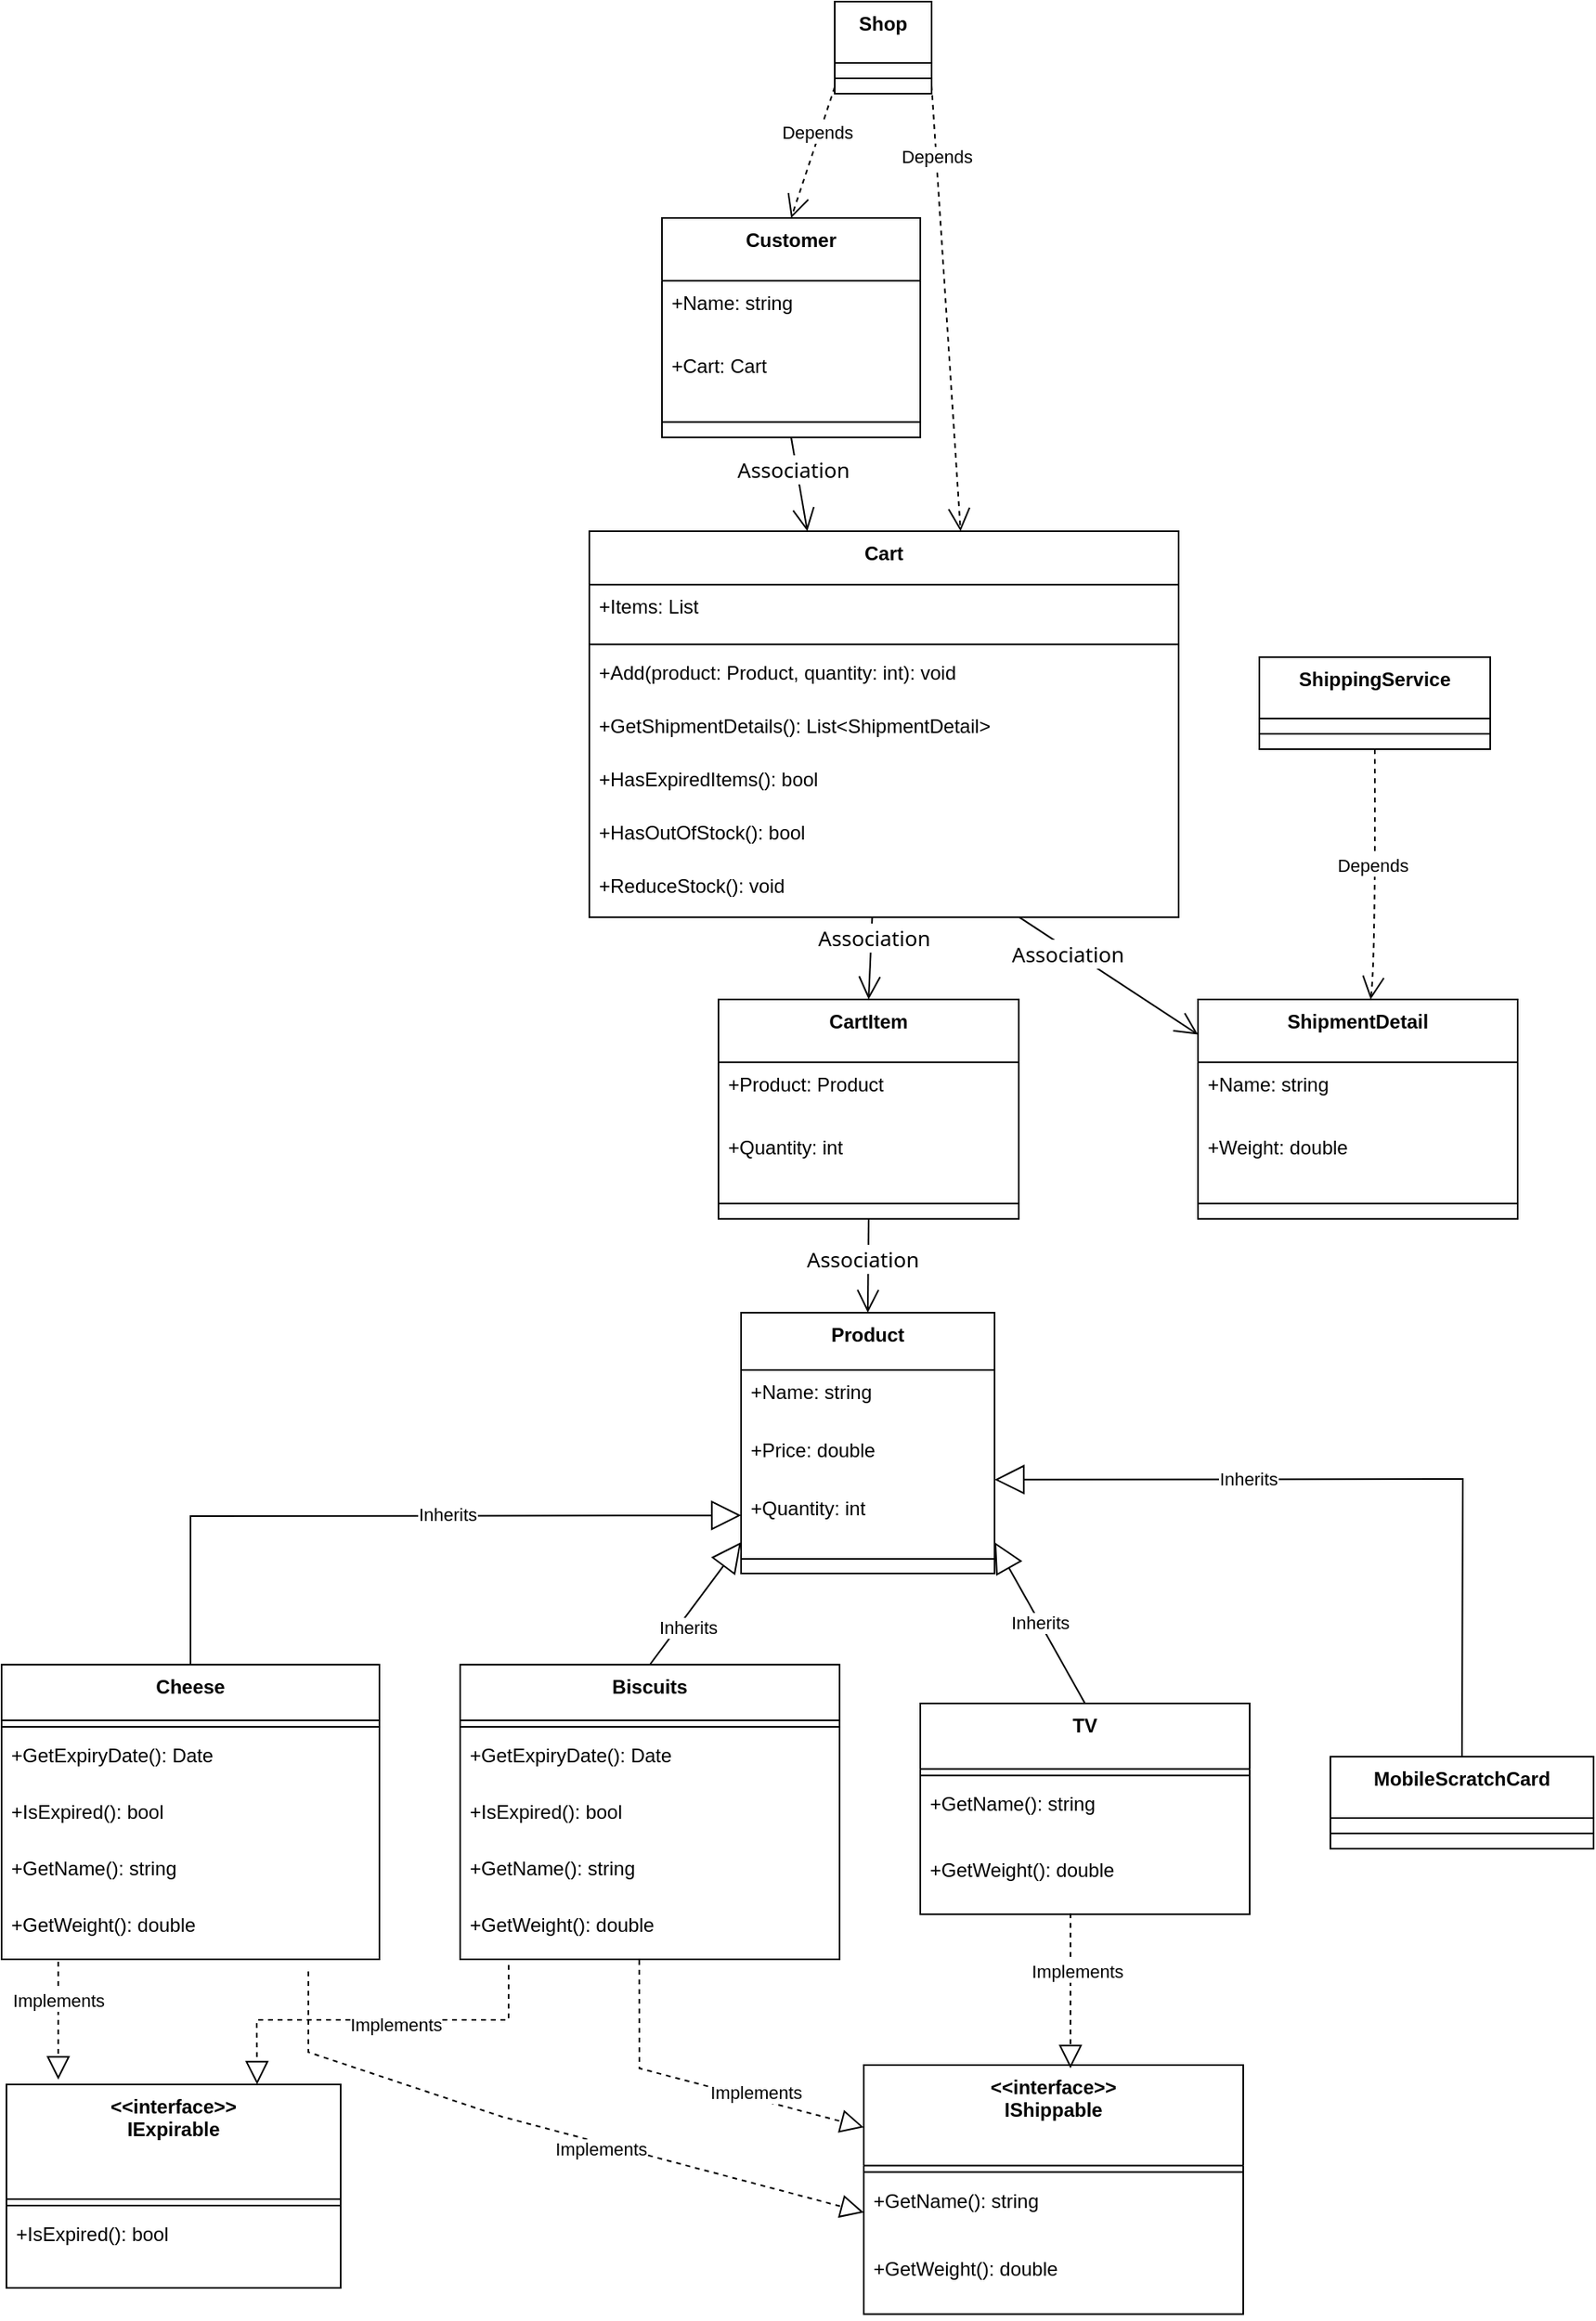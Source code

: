 <mxfile version="27.2.0">
  <diagram id="C5RBs43oDa-KdzZeNtuy" name="Page-1">
    <mxGraphModel dx="864" dy="452" grid="1" gridSize="10" guides="1" tooltips="1" connect="1" arrows="1" fold="1" page="1" pageScale="1" pageWidth="827" pageHeight="1169" math="0" shadow="0">
      <root>
        <mxCell id="WIyWlLk6GJQsqaUBKTNV-0" />
        <mxCell id="WIyWlLk6GJQsqaUBKTNV-1" parent="WIyWlLk6GJQsqaUBKTNV-0" />
        <mxCell id="1EAtNpMMTY39-ddTfPIR-1" value="Product" style="swimlane;fontStyle=1;align=center;verticalAlign=top;childLayout=stackLayout;horizontal=1;startSize=35.556;horizontalStack=0;resizeParent=1;resizeParentMax=0;resizeLast=0;collapsible=0;marginBottom=0;" vertex="1" parent="WIyWlLk6GJQsqaUBKTNV-1">
          <mxGeometry x="478" y="852" width="157" height="161.556" as="geometry" />
        </mxCell>
        <mxCell id="1EAtNpMMTY39-ddTfPIR-2" value="+Name: string" style="text;strokeColor=none;fillColor=none;align=left;verticalAlign=top;spacingLeft=4;spacingRight=4;overflow=hidden;rotatable=0;points=[[0,0.5],[1,0.5]];portConstraint=eastwest;" vertex="1" parent="1EAtNpMMTY39-ddTfPIR-1">
          <mxGeometry y="35.556" width="157" height="36" as="geometry" />
        </mxCell>
        <mxCell id="1EAtNpMMTY39-ddTfPIR-3" value="+Price: double" style="text;strokeColor=none;fillColor=none;align=left;verticalAlign=top;spacingLeft=4;spacingRight=4;overflow=hidden;rotatable=0;points=[[0,0.5],[1,0.5]];portConstraint=eastwest;" vertex="1" parent="1EAtNpMMTY39-ddTfPIR-1">
          <mxGeometry y="71.556" width="157" height="36" as="geometry" />
        </mxCell>
        <mxCell id="1EAtNpMMTY39-ddTfPIR-4" value="+Quantity: int" style="text;strokeColor=none;fillColor=none;align=left;verticalAlign=top;spacingLeft=4;spacingRight=4;overflow=hidden;rotatable=0;points=[[0,0.5],[1,0.5]];portConstraint=eastwest;" vertex="1" parent="1EAtNpMMTY39-ddTfPIR-1">
          <mxGeometry y="107.556" width="157" height="36" as="geometry" />
        </mxCell>
        <mxCell id="1EAtNpMMTY39-ddTfPIR-5" style="line;strokeWidth=1;fillColor=none;align=left;verticalAlign=middle;spacingTop=-1;spacingLeft=3;spacingRight=3;rotatable=0;labelPosition=right;points=[];portConstraint=eastwest;strokeColor=inherit;" vertex="1" parent="1EAtNpMMTY39-ddTfPIR-1">
          <mxGeometry y="143.556" width="157" height="18" as="geometry" />
        </mxCell>
        <mxCell id="1EAtNpMMTY39-ddTfPIR-6" value="Cheese" style="swimlane;fontStyle=1;align=center;verticalAlign=top;childLayout=stackLayout;horizontal=1;startSize=34.545;horizontalStack=0;resizeParent=1;resizeParentMax=0;resizeLast=0;collapsible=0;marginBottom=0;" vertex="1" parent="WIyWlLk6GJQsqaUBKTNV-1">
          <mxGeometry x="20" y="1070" width="234" height="182.545" as="geometry" />
        </mxCell>
        <mxCell id="1EAtNpMMTY39-ddTfPIR-7" style="line;strokeWidth=1;fillColor=none;align=left;verticalAlign=middle;spacingTop=-1;spacingLeft=3;spacingRight=3;rotatable=0;labelPosition=right;points=[];portConstraint=eastwest;strokeColor=inherit;" vertex="1" parent="1EAtNpMMTY39-ddTfPIR-6">
          <mxGeometry y="34.545" width="234" height="8" as="geometry" />
        </mxCell>
        <mxCell id="1EAtNpMMTY39-ddTfPIR-8" value="+GetExpiryDate(): Date" style="text;strokeColor=none;fillColor=none;align=left;verticalAlign=top;spacingLeft=4;spacingRight=4;overflow=hidden;rotatable=0;points=[[0,0.5],[1,0.5]];portConstraint=eastwest;" vertex="1" parent="1EAtNpMMTY39-ddTfPIR-6">
          <mxGeometry y="42.545" width="234" height="35" as="geometry" />
        </mxCell>
        <mxCell id="1EAtNpMMTY39-ddTfPIR-9" value="+IsExpired(): bool" style="text;strokeColor=none;fillColor=none;align=left;verticalAlign=top;spacingLeft=4;spacingRight=4;overflow=hidden;rotatable=0;points=[[0,0.5],[1,0.5]];portConstraint=eastwest;" vertex="1" parent="1EAtNpMMTY39-ddTfPIR-6">
          <mxGeometry y="77.545" width="234" height="35" as="geometry" />
        </mxCell>
        <mxCell id="1EAtNpMMTY39-ddTfPIR-10" value="+GetName(): string" style="text;strokeColor=none;fillColor=none;align=left;verticalAlign=top;spacingLeft=4;spacingRight=4;overflow=hidden;rotatable=0;points=[[0,0.5],[1,0.5]];portConstraint=eastwest;" vertex="1" parent="1EAtNpMMTY39-ddTfPIR-6">
          <mxGeometry y="112.545" width="234" height="35" as="geometry" />
        </mxCell>
        <mxCell id="1EAtNpMMTY39-ddTfPIR-11" value="+GetWeight(): double" style="text;strokeColor=none;fillColor=none;align=left;verticalAlign=top;spacingLeft=4;spacingRight=4;overflow=hidden;rotatable=0;points=[[0,0.5],[1,0.5]];portConstraint=eastwest;" vertex="1" parent="1EAtNpMMTY39-ddTfPIR-6">
          <mxGeometry y="147.545" width="234" height="35" as="geometry" />
        </mxCell>
        <mxCell id="1EAtNpMMTY39-ddTfPIR-12" value="Biscuits" style="swimlane;fontStyle=1;align=center;verticalAlign=top;childLayout=stackLayout;horizontal=1;startSize=34.545;horizontalStack=0;resizeParent=1;resizeParentMax=0;resizeLast=0;collapsible=0;marginBottom=0;" vertex="1" parent="WIyWlLk6GJQsqaUBKTNV-1">
          <mxGeometry x="304" y="1070" width="235" height="182.545" as="geometry" />
        </mxCell>
        <mxCell id="1EAtNpMMTY39-ddTfPIR-13" style="line;strokeWidth=1;fillColor=none;align=left;verticalAlign=middle;spacingTop=-1;spacingLeft=3;spacingRight=3;rotatable=0;labelPosition=right;points=[];portConstraint=eastwest;strokeColor=inherit;" vertex="1" parent="1EAtNpMMTY39-ddTfPIR-12">
          <mxGeometry y="34.545" width="235" height="8" as="geometry" />
        </mxCell>
        <mxCell id="1EAtNpMMTY39-ddTfPIR-14" value="+GetExpiryDate(): Date" style="text;strokeColor=none;fillColor=none;align=left;verticalAlign=top;spacingLeft=4;spacingRight=4;overflow=hidden;rotatable=0;points=[[0,0.5],[1,0.5]];portConstraint=eastwest;" vertex="1" parent="1EAtNpMMTY39-ddTfPIR-12">
          <mxGeometry y="42.545" width="235" height="35" as="geometry" />
        </mxCell>
        <mxCell id="1EAtNpMMTY39-ddTfPIR-15" value="+IsExpired(): bool" style="text;strokeColor=none;fillColor=none;align=left;verticalAlign=top;spacingLeft=4;spacingRight=4;overflow=hidden;rotatable=0;points=[[0,0.5],[1,0.5]];portConstraint=eastwest;" vertex="1" parent="1EAtNpMMTY39-ddTfPIR-12">
          <mxGeometry y="77.545" width="235" height="35" as="geometry" />
        </mxCell>
        <mxCell id="1EAtNpMMTY39-ddTfPIR-16" value="+GetName(): string" style="text;strokeColor=none;fillColor=none;align=left;verticalAlign=top;spacingLeft=4;spacingRight=4;overflow=hidden;rotatable=0;points=[[0,0.5],[1,0.5]];portConstraint=eastwest;" vertex="1" parent="1EAtNpMMTY39-ddTfPIR-12">
          <mxGeometry y="112.545" width="235" height="35" as="geometry" />
        </mxCell>
        <mxCell id="1EAtNpMMTY39-ddTfPIR-17" value="+GetWeight(): double" style="text;strokeColor=none;fillColor=none;align=left;verticalAlign=top;spacingLeft=4;spacingRight=4;overflow=hidden;rotatable=0;points=[[0,0.5],[1,0.5]];portConstraint=eastwest;" vertex="1" parent="1EAtNpMMTY39-ddTfPIR-12">
          <mxGeometry y="147.545" width="235" height="35" as="geometry" />
        </mxCell>
        <mxCell id="1EAtNpMMTY39-ddTfPIR-18" value="TV" style="swimlane;fontStyle=1;align=center;verticalAlign=top;childLayout=stackLayout;horizontal=1;startSize=40.571;horizontalStack=0;resizeParent=1;resizeParentMax=0;resizeLast=0;collapsible=0;marginBottom=0;" vertex="1" parent="WIyWlLk6GJQsqaUBKTNV-1">
          <mxGeometry x="589" y="1094" width="204" height="130.571" as="geometry" />
        </mxCell>
        <mxCell id="1EAtNpMMTY39-ddTfPIR-19" style="line;strokeWidth=1;fillColor=none;align=left;verticalAlign=middle;spacingTop=-1;spacingLeft=3;spacingRight=3;rotatable=0;labelPosition=right;points=[];portConstraint=eastwest;strokeColor=inherit;" vertex="1" parent="1EAtNpMMTY39-ddTfPIR-18">
          <mxGeometry y="40.571" width="204" height="8" as="geometry" />
        </mxCell>
        <mxCell id="1EAtNpMMTY39-ddTfPIR-20" value="+GetName(): string" style="text;strokeColor=none;fillColor=none;align=left;verticalAlign=top;spacingLeft=4;spacingRight=4;overflow=hidden;rotatable=0;points=[[0,0.5],[1,0.5]];portConstraint=eastwest;" vertex="1" parent="1EAtNpMMTY39-ddTfPIR-18">
          <mxGeometry y="48.571" width="204" height="41" as="geometry" />
        </mxCell>
        <mxCell id="1EAtNpMMTY39-ddTfPIR-21" value="+GetWeight(): double" style="text;strokeColor=none;fillColor=none;align=left;verticalAlign=top;spacingLeft=4;spacingRight=4;overflow=hidden;rotatable=0;points=[[0,0.5],[1,0.5]];portConstraint=eastwest;" vertex="1" parent="1EAtNpMMTY39-ddTfPIR-18">
          <mxGeometry y="89.571" width="204" height="41" as="geometry" />
        </mxCell>
        <mxCell id="1EAtNpMMTY39-ddTfPIR-22" value="MobileScratchCard" style="swimlane;fontStyle=1;align=center;verticalAlign=top;childLayout=stackLayout;horizontal=1;startSize=38;horizontalStack=0;resizeParent=1;resizeParentMax=0;resizeLast=0;collapsible=0;marginBottom=0;" vertex="1" parent="WIyWlLk6GJQsqaUBKTNV-1">
          <mxGeometry x="843" y="1127" width="163" height="57" as="geometry" />
        </mxCell>
        <mxCell id="1EAtNpMMTY39-ddTfPIR-23" style="line;strokeWidth=1;fillColor=none;align=left;verticalAlign=middle;spacingTop=-1;spacingLeft=3;spacingRight=3;rotatable=0;labelPosition=right;points=[];portConstraint=eastwest;strokeColor=inherit;" vertex="1" parent="1EAtNpMMTY39-ddTfPIR-22">
          <mxGeometry y="38" width="163" height="19" as="geometry" />
        </mxCell>
        <mxCell id="1EAtNpMMTY39-ddTfPIR-24" value="&lt;&lt;interface&gt;&gt;&#xa;IExpirable" style="swimlane;fontStyle=1;align=center;verticalAlign=top;childLayout=stackLayout;horizontal=1;startSize=71;horizontalStack=0;resizeParent=1;resizeParentMax=0;resizeLast=0;collapsible=0;marginBottom=0;" vertex="1" parent="WIyWlLk6GJQsqaUBKTNV-1">
          <mxGeometry x="23" y="1330" width="207" height="126" as="geometry" />
        </mxCell>
        <mxCell id="1EAtNpMMTY39-ddTfPIR-25" style="line;strokeWidth=1;fillColor=none;align=left;verticalAlign=middle;spacingTop=-1;spacingLeft=3;spacingRight=3;rotatable=0;labelPosition=right;points=[];portConstraint=eastwest;strokeColor=inherit;" vertex="1" parent="1EAtNpMMTY39-ddTfPIR-24">
          <mxGeometry y="71" width="207" height="8" as="geometry" />
        </mxCell>
        <mxCell id="1EAtNpMMTY39-ddTfPIR-26" value="+IsExpired(): bool" style="text;strokeColor=none;fillColor=none;align=left;verticalAlign=top;spacingLeft=4;spacingRight=4;overflow=hidden;rotatable=0;points=[[0,0.5],[1,0.5]];portConstraint=eastwest;" vertex="1" parent="1EAtNpMMTY39-ddTfPIR-24">
          <mxGeometry y="79" width="207" height="47" as="geometry" />
        </mxCell>
        <mxCell id="1EAtNpMMTY39-ddTfPIR-27" value="&lt;&lt;interface&gt;&gt;&#xa;IShippable" style="swimlane;fontStyle=1;align=center;verticalAlign=top;childLayout=stackLayout;horizontal=1;startSize=62.25;horizontalStack=0;resizeParent=1;resizeParentMax=0;resizeLast=0;collapsible=0;marginBottom=0;" vertex="1" parent="WIyWlLk6GJQsqaUBKTNV-1">
          <mxGeometry x="554" y="1318" width="235" height="154.25" as="geometry" />
        </mxCell>
        <mxCell id="1EAtNpMMTY39-ddTfPIR-28" style="line;strokeWidth=1;fillColor=none;align=left;verticalAlign=middle;spacingTop=-1;spacingLeft=3;spacingRight=3;rotatable=0;labelPosition=right;points=[];portConstraint=eastwest;strokeColor=inherit;" vertex="1" parent="1EAtNpMMTY39-ddTfPIR-27">
          <mxGeometry y="62.25" width="235" height="8" as="geometry" />
        </mxCell>
        <mxCell id="1EAtNpMMTY39-ddTfPIR-29" value="+GetName(): string" style="text;strokeColor=none;fillColor=none;align=left;verticalAlign=top;spacingLeft=4;spacingRight=4;overflow=hidden;rotatable=0;points=[[0,0.5],[1,0.5]];portConstraint=eastwest;" vertex="1" parent="1EAtNpMMTY39-ddTfPIR-27">
          <mxGeometry y="70.25" width="235" height="42" as="geometry" />
        </mxCell>
        <mxCell id="1EAtNpMMTY39-ddTfPIR-30" value="+GetWeight(): double" style="text;strokeColor=none;fillColor=none;align=left;verticalAlign=top;spacingLeft=4;spacingRight=4;overflow=hidden;rotatable=0;points=[[0,0.5],[1,0.5]];portConstraint=eastwest;" vertex="1" parent="1EAtNpMMTY39-ddTfPIR-27">
          <mxGeometry y="112.25" width="235" height="42" as="geometry" />
        </mxCell>
        <mxCell id="1EAtNpMMTY39-ddTfPIR-31" value="CartItem" style="swimlane;fontStyle=1;align=center;verticalAlign=top;childLayout=stackLayout;horizontal=1;startSize=38.857;horizontalStack=0;resizeParent=1;resizeParentMax=0;resizeLast=0;collapsible=0;marginBottom=0;" vertex="1" parent="WIyWlLk6GJQsqaUBKTNV-1">
          <mxGeometry x="464" y="658" width="186" height="135.857" as="geometry" />
        </mxCell>
        <mxCell id="1EAtNpMMTY39-ddTfPIR-32" value="+Product: Product" style="text;strokeColor=none;fillColor=none;align=left;verticalAlign=top;spacingLeft=4;spacingRight=4;overflow=hidden;rotatable=0;points=[[0,0.5],[1,0.5]];portConstraint=eastwest;" vertex="1" parent="1EAtNpMMTY39-ddTfPIR-31">
          <mxGeometry y="38.857" width="186" height="39" as="geometry" />
        </mxCell>
        <mxCell id="1EAtNpMMTY39-ddTfPIR-33" value="+Quantity: int" style="text;strokeColor=none;fillColor=none;align=left;verticalAlign=top;spacingLeft=4;spacingRight=4;overflow=hidden;rotatable=0;points=[[0,0.5],[1,0.5]];portConstraint=eastwest;" vertex="1" parent="1EAtNpMMTY39-ddTfPIR-31">
          <mxGeometry y="77.857" width="186" height="39" as="geometry" />
        </mxCell>
        <mxCell id="1EAtNpMMTY39-ddTfPIR-34" style="line;strokeWidth=1;fillColor=none;align=left;verticalAlign=middle;spacingTop=-1;spacingLeft=3;spacingRight=3;rotatable=0;labelPosition=right;points=[];portConstraint=eastwest;strokeColor=inherit;" vertex="1" parent="1EAtNpMMTY39-ddTfPIR-31">
          <mxGeometry y="116.857" width="186" height="19" as="geometry" />
        </mxCell>
        <mxCell id="1EAtNpMMTY39-ddTfPIR-35" value="Cart" style="swimlane;fontStyle=1;align=center;verticalAlign=top;childLayout=stackLayout;horizontal=1;startSize=33.143;horizontalStack=0;resizeParent=1;resizeParentMax=0;resizeLast=0;collapsible=0;marginBottom=0;" vertex="1" parent="WIyWlLk6GJQsqaUBKTNV-1">
          <mxGeometry x="384" y="368" width="365" height="239.143" as="geometry" />
        </mxCell>
        <mxCell id="1EAtNpMMTY39-ddTfPIR-36" value="+Items: List" style="text;strokeColor=none;fillColor=none;align=left;verticalAlign=top;spacingLeft=4;spacingRight=4;overflow=hidden;rotatable=0;points=[[0,0.5],[1,0.5]];portConstraint=eastwest;" vertex="1" parent="1EAtNpMMTY39-ddTfPIR-35">
          <mxGeometry y="33.143" width="365" height="33" as="geometry" />
        </mxCell>
        <mxCell id="1EAtNpMMTY39-ddTfPIR-37" style="line;strokeWidth=1;fillColor=none;align=left;verticalAlign=middle;spacingTop=-1;spacingLeft=3;spacingRight=3;rotatable=0;labelPosition=right;points=[];portConstraint=eastwest;strokeColor=inherit;" vertex="1" parent="1EAtNpMMTY39-ddTfPIR-35">
          <mxGeometry y="66.143" width="365" height="8" as="geometry" />
        </mxCell>
        <mxCell id="1EAtNpMMTY39-ddTfPIR-38" value="+Add(product: Product, quantity: int): void" style="text;strokeColor=none;fillColor=none;align=left;verticalAlign=top;spacingLeft=4;spacingRight=4;overflow=hidden;rotatable=0;points=[[0,0.5],[1,0.5]];portConstraint=eastwest;" vertex="1" parent="1EAtNpMMTY39-ddTfPIR-35">
          <mxGeometry y="74.143" width="365" height="33" as="geometry" />
        </mxCell>
        <mxCell id="1EAtNpMMTY39-ddTfPIR-39" value="+GetShipmentDetails(): List&lt;ShipmentDetail&gt;" style="text;strokeColor=none;fillColor=none;align=left;verticalAlign=top;spacingLeft=4;spacingRight=4;overflow=hidden;rotatable=0;points=[[0,0.5],[1,0.5]];portConstraint=eastwest;fontColor=#000000;" vertex="1" parent="1EAtNpMMTY39-ddTfPIR-35">
          <mxGeometry y="107.143" width="365" height="33" as="geometry" />
        </mxCell>
        <mxCell id="1EAtNpMMTY39-ddTfPIR-40" value="+HasExpiredItems(): bool" style="text;strokeColor=none;fillColor=none;align=left;verticalAlign=top;spacingLeft=4;spacingRight=4;overflow=hidden;rotatable=0;points=[[0,0.5],[1,0.5]];portConstraint=eastwest;" vertex="1" parent="1EAtNpMMTY39-ddTfPIR-35">
          <mxGeometry y="140.143" width="365" height="33" as="geometry" />
        </mxCell>
        <mxCell id="1EAtNpMMTY39-ddTfPIR-41" value="+HasOutOfStock(): bool" style="text;strokeColor=none;fillColor=none;align=left;verticalAlign=top;spacingLeft=4;spacingRight=4;overflow=hidden;rotatable=0;points=[[0,0.5],[1,0.5]];portConstraint=eastwest;" vertex="1" parent="1EAtNpMMTY39-ddTfPIR-35">
          <mxGeometry y="173.143" width="365" height="33" as="geometry" />
        </mxCell>
        <mxCell id="1EAtNpMMTY39-ddTfPIR-42" value="+ReduceStock(): void" style="text;strokeColor=none;fillColor=none;align=left;verticalAlign=top;spacingLeft=4;spacingRight=4;overflow=hidden;rotatable=0;points=[[0,0.5],[1,0.5]];portConstraint=eastwest;" vertex="1" parent="1EAtNpMMTY39-ddTfPIR-35">
          <mxGeometry y="206.143" width="365" height="33" as="geometry" />
        </mxCell>
        <mxCell id="1EAtNpMMTY39-ddTfPIR-43" value="ShipmentDetail" style="swimlane;fontStyle=1;align=center;verticalAlign=top;childLayout=stackLayout;horizontal=1;startSize=38.857;horizontalStack=0;resizeParent=1;resizeParentMax=0;resizeLast=0;collapsible=0;marginBottom=0;" vertex="1" parent="WIyWlLk6GJQsqaUBKTNV-1">
          <mxGeometry x="761" y="658" width="198" height="135.857" as="geometry" />
        </mxCell>
        <mxCell id="1EAtNpMMTY39-ddTfPIR-44" value="+Name: string" style="text;strokeColor=none;fillColor=none;align=left;verticalAlign=top;spacingLeft=4;spacingRight=4;overflow=hidden;rotatable=0;points=[[0,0.5],[1,0.5]];portConstraint=eastwest;" vertex="1" parent="1EAtNpMMTY39-ddTfPIR-43">
          <mxGeometry y="38.857" width="198" height="39" as="geometry" />
        </mxCell>
        <mxCell id="1EAtNpMMTY39-ddTfPIR-45" value="+Weight: double" style="text;strokeColor=none;fillColor=none;align=left;verticalAlign=top;spacingLeft=4;spacingRight=4;overflow=hidden;rotatable=0;points=[[0,0.5],[1,0.5]];portConstraint=eastwest;" vertex="1" parent="1EAtNpMMTY39-ddTfPIR-43">
          <mxGeometry y="77.857" width="198" height="39" as="geometry" />
        </mxCell>
        <mxCell id="1EAtNpMMTY39-ddTfPIR-46" style="line;strokeWidth=1;fillColor=none;align=left;verticalAlign=middle;spacingTop=-1;spacingLeft=3;spacingRight=3;rotatable=0;labelPosition=right;points=[];portConstraint=eastwest;strokeColor=inherit;" vertex="1" parent="1EAtNpMMTY39-ddTfPIR-43">
          <mxGeometry y="116.857" width="198" height="19" as="geometry" />
        </mxCell>
        <mxCell id="1EAtNpMMTY39-ddTfPIR-47" value="Customer" style="swimlane;fontStyle=1;align=center;verticalAlign=top;childLayout=stackLayout;horizontal=1;startSize=38.857;horizontalStack=0;resizeParent=1;resizeParentMax=0;resizeLast=0;collapsible=0;marginBottom=0;" vertex="1" parent="WIyWlLk6GJQsqaUBKTNV-1">
          <mxGeometry x="429" y="174" width="160" height="135.857" as="geometry" />
        </mxCell>
        <mxCell id="1EAtNpMMTY39-ddTfPIR-48" value="+Name: string" style="text;strokeColor=none;fillColor=none;align=left;verticalAlign=top;spacingLeft=4;spacingRight=4;overflow=hidden;rotatable=0;points=[[0,0.5],[1,0.5]];portConstraint=eastwest;" vertex="1" parent="1EAtNpMMTY39-ddTfPIR-47">
          <mxGeometry y="38.857" width="160" height="39" as="geometry" />
        </mxCell>
        <mxCell id="1EAtNpMMTY39-ddTfPIR-49" value="+Cart: Cart" style="text;strokeColor=none;fillColor=none;align=left;verticalAlign=top;spacingLeft=4;spacingRight=4;overflow=hidden;rotatable=0;points=[[0,0.5],[1,0.5]];portConstraint=eastwest;" vertex="1" parent="1EAtNpMMTY39-ddTfPIR-47">
          <mxGeometry y="77.857" width="160" height="39" as="geometry" />
        </mxCell>
        <mxCell id="1EAtNpMMTY39-ddTfPIR-50" style="line;strokeWidth=1;fillColor=none;align=left;verticalAlign=middle;spacingTop=-1;spacingLeft=3;spacingRight=3;rotatable=0;labelPosition=right;points=[];portConstraint=eastwest;strokeColor=inherit;" vertex="1" parent="1EAtNpMMTY39-ddTfPIR-47">
          <mxGeometry y="116.857" width="160" height="19" as="geometry" />
        </mxCell>
        <mxCell id="1EAtNpMMTY39-ddTfPIR-51" value="Shop" style="swimlane;fontStyle=1;align=center;verticalAlign=top;childLayout=stackLayout;horizontal=1;startSize=38;horizontalStack=0;resizeParent=1;resizeParentMax=0;resizeLast=0;collapsible=0;marginBottom=0;" vertex="1" parent="WIyWlLk6GJQsqaUBKTNV-1">
          <mxGeometry x="536" y="40" width="60" height="57" as="geometry" />
        </mxCell>
        <mxCell id="1EAtNpMMTY39-ddTfPIR-52" style="line;strokeWidth=1;fillColor=none;align=left;verticalAlign=middle;spacingTop=-1;spacingLeft=3;spacingRight=3;rotatable=0;labelPosition=right;points=[];portConstraint=eastwest;strokeColor=inherit;" vertex="1" parent="1EAtNpMMTY39-ddTfPIR-51">
          <mxGeometry y="38" width="60" height="19" as="geometry" />
        </mxCell>
        <mxCell id="1EAtNpMMTY39-ddTfPIR-53" value="ShippingService" style="swimlane;fontStyle=1;align=center;verticalAlign=top;childLayout=stackLayout;horizontal=1;startSize=38;horizontalStack=0;resizeParent=1;resizeParentMax=0;resizeLast=0;collapsible=0;marginBottom=0;" vertex="1" parent="WIyWlLk6GJQsqaUBKTNV-1">
          <mxGeometry x="799" y="446" width="143" height="57" as="geometry" />
        </mxCell>
        <mxCell id="1EAtNpMMTY39-ddTfPIR-54" style="line;strokeWidth=1;fillColor=none;align=left;verticalAlign=middle;spacingTop=-1;spacingLeft=3;spacingRight=3;rotatable=0;labelPosition=right;points=[];portConstraint=eastwest;strokeColor=inherit;" vertex="1" parent="1EAtNpMMTY39-ddTfPIR-53">
          <mxGeometry y="38" width="143" height="19" as="geometry" />
        </mxCell>
        <mxCell id="1EAtNpMMTY39-ddTfPIR-56" value="" style="curved=0;startArrow=block;startSize=16;startFill=0;endArrow=none;exitX=0;exitY=0.88;entryX=0.5;entryY=0;rounded=0;" edge="1" parent="WIyWlLk6GJQsqaUBKTNV-1" source="1EAtNpMMTY39-ddTfPIR-1" target="1EAtNpMMTY39-ddTfPIR-12">
          <mxGeometry relative="1" as="geometry">
            <Array as="points" />
          </mxGeometry>
        </mxCell>
        <mxCell id="1EAtNpMMTY39-ddTfPIR-89" value="Inherits" style="edgeLabel;html=1;align=center;verticalAlign=middle;resizable=0;points=[];" vertex="1" connectable="0" parent="1EAtNpMMTY39-ddTfPIR-56">
          <mxGeometry x="0.313" y="5" relative="1" as="geometry">
            <mxPoint as="offset" />
          </mxGeometry>
        </mxCell>
        <mxCell id="1EAtNpMMTY39-ddTfPIR-57" value="" style="curved=0;startArrow=block;startSize=16;startFill=0;endArrow=none;exitX=1;exitY=0.88;entryX=0.5;entryY=0;rounded=0;" edge="1" parent="WIyWlLk6GJQsqaUBKTNV-1" source="1EAtNpMMTY39-ddTfPIR-1" target="1EAtNpMMTY39-ddTfPIR-18">
          <mxGeometry relative="1" as="geometry">
            <Array as="points" />
          </mxGeometry>
        </mxCell>
        <mxCell id="1EAtNpMMTY39-ddTfPIR-90" value="Inherits" style="edgeLabel;html=1;align=center;verticalAlign=middle;resizable=0;points=[];" vertex="1" connectable="0" parent="1EAtNpMMTY39-ddTfPIR-57">
          <mxGeometry x="-0.001" relative="1" as="geometry">
            <mxPoint as="offset" />
          </mxGeometry>
        </mxCell>
        <mxCell id="1EAtNpMMTY39-ddTfPIR-58" value="" style="curved=0;startArrow=block;startSize=16;startFill=0;endArrow=none;exitX=1;exitY=0.64;entryX=0.5;entryY=0;rounded=0;" edge="1" parent="WIyWlLk6GJQsqaUBKTNV-1" source="1EAtNpMMTY39-ddTfPIR-1" target="1EAtNpMMTY39-ddTfPIR-22">
          <mxGeometry relative="1" as="geometry">
            <Array as="points">
              <mxPoint x="925" y="955" />
            </Array>
          </mxGeometry>
        </mxCell>
        <mxCell id="1EAtNpMMTY39-ddTfPIR-91" value="Inherits" style="edgeLabel;html=1;align=center;verticalAlign=middle;resizable=0;points=[];" vertex="1" connectable="0" parent="1EAtNpMMTY39-ddTfPIR-58">
          <mxGeometry x="-0.32" relative="1" as="geometry">
            <mxPoint as="offset" />
          </mxGeometry>
        </mxCell>
        <mxCell id="1EAtNpMMTY39-ddTfPIR-64" value="" style="curved=1;startArrow=none;endArrow=open;endSize=12;exitX=0.5;exitY=1;entryX=0.5;entryY=0;rounded=0;" edge="1" parent="WIyWlLk6GJQsqaUBKTNV-1" source="1EAtNpMMTY39-ddTfPIR-31" target="1EAtNpMMTY39-ddTfPIR-1">
          <mxGeometry relative="1" as="geometry">
            <Array as="points" />
          </mxGeometry>
        </mxCell>
        <mxCell id="1EAtNpMMTY39-ddTfPIR-92" value="&lt;span style=&quot;font-family: &amp;quot;Segoe WPC&amp;quot;, &amp;quot;Segoe UI&amp;quot;, sans-serif; font-size: 13px; text-align: left; text-wrap-mode: wrap; background-color: rgb(255, 255, 255);&quot;&gt;&lt;font style=&quot;color: rgb(0, 0, 0);&quot;&gt;Association&lt;/font&gt;&lt;/span&gt;" style="edgeLabel;html=1;align=center;verticalAlign=middle;resizable=0;points=[];" vertex="1" connectable="0" parent="1EAtNpMMTY39-ddTfPIR-64">
          <mxGeometry x="-0.134" y="-4" relative="1" as="geometry">
            <mxPoint as="offset" />
          </mxGeometry>
        </mxCell>
        <mxCell id="1EAtNpMMTY39-ddTfPIR-65" value="" style="curved=1;startArrow=none;endArrow=open;endSize=12;exitX=0.48;exitY=1;entryX=0.5;entryY=0;rounded=0;" edge="1" parent="WIyWlLk6GJQsqaUBKTNV-1" source="1EAtNpMMTY39-ddTfPIR-35" target="1EAtNpMMTY39-ddTfPIR-31">
          <mxGeometry relative="1" as="geometry">
            <Array as="points" />
          </mxGeometry>
        </mxCell>
        <mxCell id="1EAtNpMMTY39-ddTfPIR-66" value="" style="curved=0;startArrow=none;endArrow=open;endSize=12;exitX=0.73;exitY=1;entryX=0;entryY=0.16;rounded=0;" edge="1" parent="WIyWlLk6GJQsqaUBKTNV-1" source="1EAtNpMMTY39-ddTfPIR-35" target="1EAtNpMMTY39-ddTfPIR-43">
          <mxGeometry relative="1" as="geometry">
            <Array as="points" />
          </mxGeometry>
        </mxCell>
        <mxCell id="1EAtNpMMTY39-ddTfPIR-67" value="" style="curved=0;startArrow=none;endArrow=open;endSize=12;exitX=0.5;exitY=1;entryX=0.37;entryY=0;rounded=0;" edge="1" parent="WIyWlLk6GJQsqaUBKTNV-1" source="1EAtNpMMTY39-ddTfPIR-47" target="1EAtNpMMTY39-ddTfPIR-35">
          <mxGeometry relative="1" as="geometry">
            <Array as="points" />
          </mxGeometry>
        </mxCell>
        <mxCell id="1EAtNpMMTY39-ddTfPIR-68" value="" style="curved=0;dashed=1;startArrow=none;endArrow=open;endSize=12;exitX=1.01;exitY=0.92;entryX=0.63;entryY=0;rounded=0;" edge="1" parent="WIyWlLk6GJQsqaUBKTNV-1" source="1EAtNpMMTY39-ddTfPIR-51" target="1EAtNpMMTY39-ddTfPIR-35">
          <mxGeometry relative="1" as="geometry">
            <Array as="points" />
          </mxGeometry>
        </mxCell>
        <mxCell id="1EAtNpMMTY39-ddTfPIR-95" value="Depends" style="edgeLabel;html=1;align=center;verticalAlign=middle;resizable=0;points=[];" vertex="1" connectable="0" parent="1EAtNpMMTY39-ddTfPIR-68">
          <mxGeometry x="-0.681" relative="1" as="geometry">
            <mxPoint as="offset" />
          </mxGeometry>
        </mxCell>
        <mxCell id="1EAtNpMMTY39-ddTfPIR-69" value="" style="curved=0;dashed=1;startArrow=none;endArrow=open;endSize=12;exitX=0.01;exitY=0.92;entryX=0.5;entryY=0;rounded=0;" edge="1" parent="WIyWlLk6GJQsqaUBKTNV-1" source="1EAtNpMMTY39-ddTfPIR-51" target="1EAtNpMMTY39-ddTfPIR-47">
          <mxGeometry relative="1" as="geometry">
            <Array as="points" />
          </mxGeometry>
        </mxCell>
        <mxCell id="1EAtNpMMTY39-ddTfPIR-96" value="Depends" style="edgeLabel;html=1;align=center;verticalAlign=middle;resizable=0;points=[];" vertex="1" connectable="0" parent="1EAtNpMMTY39-ddTfPIR-69">
          <mxGeometry x="-0.295" y="-2" relative="1" as="geometry">
            <mxPoint as="offset" />
          </mxGeometry>
        </mxCell>
        <mxCell id="1EAtNpMMTY39-ddTfPIR-70" value="" style="curved=1;dashed=1;startArrow=none;endArrow=open;endSize=12;exitX=0.5;exitY=1;entryX=0.54;entryY=0;rounded=0;" edge="1" parent="WIyWlLk6GJQsqaUBKTNV-1" source="1EAtNpMMTY39-ddTfPIR-53" target="1EAtNpMMTY39-ddTfPIR-43">
          <mxGeometry relative="1" as="geometry">
            <Array as="points">
              <mxPoint x="871" y="633" />
            </Array>
          </mxGeometry>
        </mxCell>
        <mxCell id="1EAtNpMMTY39-ddTfPIR-93" value="Depends" style="edgeLabel;html=1;align=center;verticalAlign=middle;resizable=0;points=[];" vertex="1" connectable="0" parent="1EAtNpMMTY39-ddTfPIR-70">
          <mxGeometry x="-0.072" y="-2" relative="1" as="geometry">
            <mxPoint as="offset" />
          </mxGeometry>
        </mxCell>
        <mxCell id="1EAtNpMMTY39-ddTfPIR-71" value="" style="endArrow=block;dashed=1;endFill=0;endSize=12;html=1;rounded=0;exitX=0.15;exitY=1.042;exitDx=0;exitDy=0;exitPerimeter=0;entryX=0.155;entryY=-0.024;entryDx=0;entryDy=0;entryPerimeter=0;" edge="1" parent="WIyWlLk6GJQsqaUBKTNV-1" source="1EAtNpMMTY39-ddTfPIR-11" target="1EAtNpMMTY39-ddTfPIR-24">
          <mxGeometry width="160" relative="1" as="geometry">
            <mxPoint x="90" y="1290" as="sourcePoint" />
            <mxPoint x="250" y="1290" as="targetPoint" />
          </mxGeometry>
        </mxCell>
        <mxCell id="1EAtNpMMTY39-ddTfPIR-87" value="Implements" style="edgeLabel;html=1;align=center;verticalAlign=middle;resizable=0;points=[];" vertex="1" connectable="0" parent="1EAtNpMMTY39-ddTfPIR-71">
          <mxGeometry x="-0.343" relative="1" as="geometry">
            <mxPoint as="offset" />
          </mxGeometry>
        </mxCell>
        <mxCell id="1EAtNpMMTY39-ddTfPIR-72" value="" style="endArrow=block;dashed=1;endFill=0;endSize=12;html=1;rounded=0;exitX=0.128;exitY=1.099;exitDx=0;exitDy=0;entryX=0.75;entryY=0;entryDx=0;entryDy=0;exitPerimeter=0;" edge="1" parent="WIyWlLk6GJQsqaUBKTNV-1" source="1EAtNpMMTY39-ddTfPIR-17" target="1EAtNpMMTY39-ddTfPIR-24">
          <mxGeometry width="160" relative="1" as="geometry">
            <mxPoint x="130" y="1310" as="sourcePoint" />
            <mxPoint x="130" y="1383" as="targetPoint" />
            <Array as="points">
              <mxPoint x="334" y="1290" />
              <mxPoint x="178" y="1290" />
            </Array>
          </mxGeometry>
        </mxCell>
        <mxCell id="1EAtNpMMTY39-ddTfPIR-84" value="Implements" style="edgeLabel;html=1;align=center;verticalAlign=middle;resizable=0;points=[];" vertex="1" connectable="0" parent="1EAtNpMMTY39-ddTfPIR-72">
          <mxGeometry x="-0.096" y="3" relative="1" as="geometry">
            <mxPoint as="offset" />
          </mxGeometry>
        </mxCell>
        <mxCell id="1EAtNpMMTY39-ddTfPIR-75" value="" style="endArrow=block;dashed=1;endFill=0;endSize=12;html=1;rounded=0;exitX=0.812;exitY=1.213;exitDx=0;exitDy=0;exitPerimeter=0;entryX=0;entryY=0.5;entryDx=0;entryDy=0;" edge="1" parent="WIyWlLk6GJQsqaUBKTNV-1" source="1EAtNpMMTY39-ddTfPIR-11" target="1EAtNpMMTY39-ddTfPIR-29">
          <mxGeometry width="160" relative="1" as="geometry">
            <mxPoint x="410" y="1330" as="sourcePoint" />
            <mxPoint x="410" y="1403" as="targetPoint" />
            <Array as="points">
              <mxPoint x="210" y="1310" />
              <mxPoint x="330" y="1350" />
            </Array>
          </mxGeometry>
        </mxCell>
        <mxCell id="1EAtNpMMTY39-ddTfPIR-83" value="Implements" style="edgeLabel;html=1;align=center;verticalAlign=middle;resizable=0;points=[];" vertex="1" connectable="0" parent="1EAtNpMMTY39-ddTfPIR-75">
          <mxGeometry x="0.179" y="-4" relative="1" as="geometry">
            <mxPoint as="offset" />
          </mxGeometry>
        </mxCell>
        <mxCell id="1EAtNpMMTY39-ddTfPIR-76" value="" style="endArrow=block;dashed=1;endFill=0;endSize=12;html=1;rounded=0;exitX=0.472;exitY=1.013;exitDx=0;exitDy=0;exitPerimeter=0;entryX=0;entryY=0.25;entryDx=0;entryDy=0;" edge="1" parent="WIyWlLk6GJQsqaUBKTNV-1" source="1EAtNpMMTY39-ddTfPIR-17" target="1EAtNpMMTY39-ddTfPIR-27">
          <mxGeometry width="160" relative="1" as="geometry">
            <mxPoint x="410" y="1320" as="sourcePoint" />
            <mxPoint x="410" y="1393" as="targetPoint" />
            <Array as="points">
              <mxPoint x="415" y="1320" />
            </Array>
          </mxGeometry>
        </mxCell>
        <mxCell id="1EAtNpMMTY39-ddTfPIR-85" value="Implements" style="edgeLabel;html=1;align=center;verticalAlign=middle;resizable=0;points=[];" vertex="1" connectable="0" parent="1EAtNpMMTY39-ddTfPIR-76">
          <mxGeometry x="0.333" y="4" relative="1" as="geometry">
            <mxPoint as="offset" />
          </mxGeometry>
        </mxCell>
        <mxCell id="1EAtNpMMTY39-ddTfPIR-77" value="" style="endArrow=block;dashed=1;endFill=0;endSize=12;html=1;rounded=0;exitX=0.456;exitY=0.986;exitDx=0;exitDy=0;exitPerimeter=0;" edge="1" parent="WIyWlLk6GJQsqaUBKTNV-1" source="1EAtNpMMTY39-ddTfPIR-21">
          <mxGeometry width="160" relative="1" as="geometry">
            <mxPoint x="680" y="1260" as="sourcePoint" />
            <mxPoint x="682" y="1320" as="targetPoint" />
          </mxGeometry>
        </mxCell>
        <mxCell id="1EAtNpMMTY39-ddTfPIR-86" value="Implements" style="edgeLabel;html=1;align=center;verticalAlign=middle;resizable=0;points=[];" vertex="1" connectable="0" parent="1EAtNpMMTY39-ddTfPIR-77">
          <mxGeometry x="-0.25" y="4" relative="1" as="geometry">
            <mxPoint as="offset" />
          </mxGeometry>
        </mxCell>
        <mxCell id="1EAtNpMMTY39-ddTfPIR-82" value="" style="curved=0;startArrow=block;startSize=16;startFill=0;endArrow=none;exitX=0;exitY=0.5;entryX=0.5;entryY=0;rounded=0;exitDx=0;exitDy=0;entryDx=0;entryDy=0;" edge="1" parent="WIyWlLk6GJQsqaUBKTNV-1" source="1EAtNpMMTY39-ddTfPIR-4" target="1EAtNpMMTY39-ddTfPIR-6">
          <mxGeometry relative="1" as="geometry">
            <Array as="points">
              <mxPoint x="137" y="978" />
            </Array>
            <mxPoint x="276" y="920" as="sourcePoint" />
            <mxPoint x="220" y="996" as="targetPoint" />
          </mxGeometry>
        </mxCell>
        <mxCell id="1EAtNpMMTY39-ddTfPIR-88" value="Inherits" style="edgeLabel;html=1;align=center;verticalAlign=middle;resizable=0;points=[];" vertex="1" connectable="0" parent="1EAtNpMMTY39-ddTfPIR-82">
          <mxGeometry x="-0.159" y="-1" relative="1" as="geometry">
            <mxPoint as="offset" />
          </mxGeometry>
        </mxCell>
        <mxCell id="1EAtNpMMTY39-ddTfPIR-99" value="&lt;span style=&quot;font-family: &amp;quot;Segoe WPC&amp;quot;, &amp;quot;Segoe UI&amp;quot;, sans-serif; font-size: 13px; text-align: left; text-wrap-mode: wrap; background-color: rgb(255, 255, 255);&quot;&gt;&lt;font style=&quot;color: rgb(0, 0, 0);&quot;&gt;Association&lt;/font&gt;&lt;/span&gt;" style="edgeLabel;html=1;align=center;verticalAlign=middle;resizable=0;points=[];" vertex="1" connectable="0" parent="WIyWlLk6GJQsqaUBKTNV-1">
          <mxGeometry x="560" y="620" as="geometry" />
        </mxCell>
        <mxCell id="1EAtNpMMTY39-ddTfPIR-100" value="&lt;span style=&quot;font-family: &amp;quot;Segoe WPC&amp;quot;, &amp;quot;Segoe UI&amp;quot;, sans-serif; font-size: 13px; text-align: left; text-wrap-mode: wrap; background-color: rgb(255, 255, 255);&quot;&gt;&lt;font style=&quot;color: rgb(0, 0, 0);&quot;&gt;Association&lt;/font&gt;&lt;/span&gt;" style="edgeLabel;html=1;align=center;verticalAlign=middle;resizable=0;points=[];" vertex="1" connectable="0" parent="WIyWlLk6GJQsqaUBKTNV-1">
          <mxGeometry x="680" y="630" as="geometry" />
        </mxCell>
        <mxCell id="1EAtNpMMTY39-ddTfPIR-101" value="&lt;span style=&quot;font-family: &amp;quot;Segoe WPC&amp;quot;, &amp;quot;Segoe UI&amp;quot;, sans-serif; font-size: 13px; text-align: left; text-wrap-mode: wrap; background-color: rgb(255, 255, 255);&quot;&gt;&lt;font style=&quot;color: rgb(0, 0, 0);&quot;&gt;Association&lt;/font&gt;&lt;/span&gt;" style="edgeLabel;html=1;align=center;verticalAlign=middle;resizable=0;points=[];" vertex="1" connectable="0" parent="WIyWlLk6GJQsqaUBKTNV-1">
          <mxGeometry x="510" y="330" as="geometry" />
        </mxCell>
      </root>
    </mxGraphModel>
  </diagram>
</mxfile>
